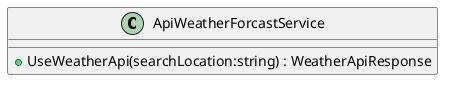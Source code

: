 @startuml
class ApiWeatherForcastService {
    + UseWeatherApi(searchLocation:string) : WeatherApiResponse
}
@enduml

